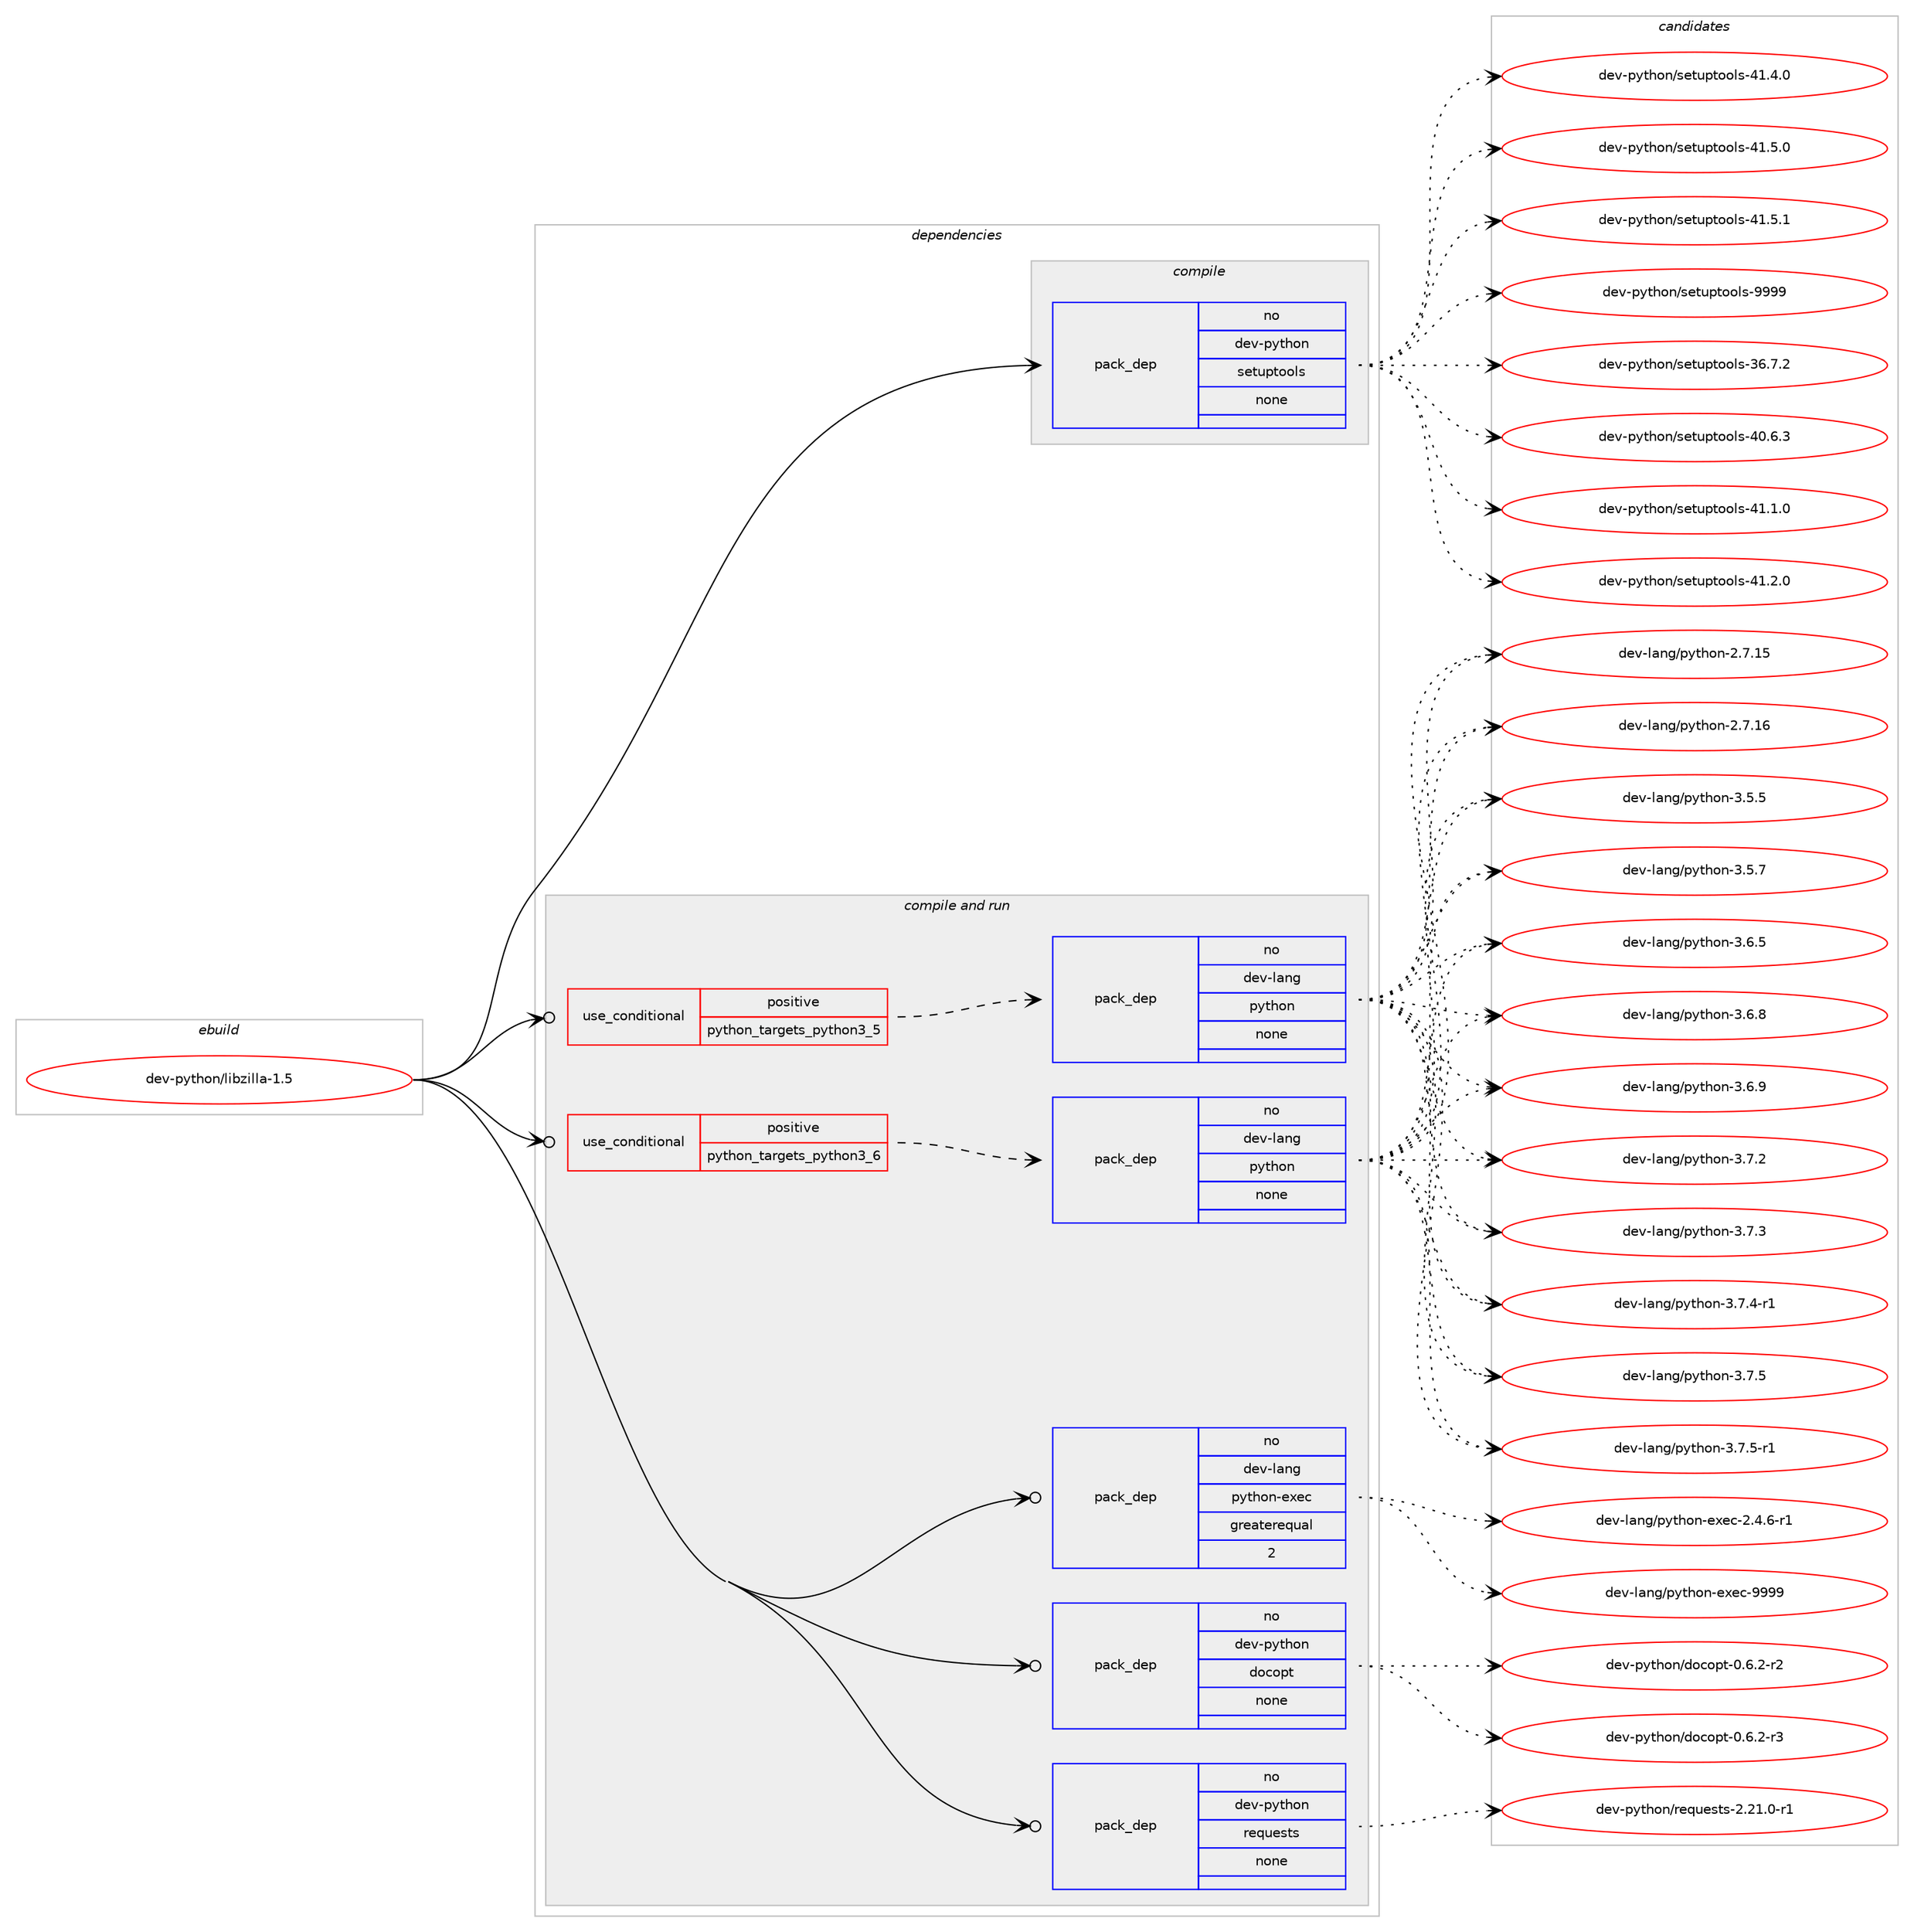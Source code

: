 digraph prolog {

# *************
# Graph options
# *************

newrank=true;
concentrate=true;
compound=true;
graph [rankdir=LR,fontname=Helvetica,fontsize=10,ranksep=1.5];#, ranksep=2.5, nodesep=0.2];
edge  [arrowhead=vee];
node  [fontname=Helvetica,fontsize=10];

# **********
# The ebuild
# **********

subgraph cluster_leftcol {
color=gray;
rank=same;
label=<<i>ebuild</i>>;
id [label="dev-python/libzilla-1.5", color=red, width=4, href="../dev-python/libzilla-1.5.svg"];
}

# ****************
# The dependencies
# ****************

subgraph cluster_midcol {
color=gray;
label=<<i>dependencies</i>>;
subgraph cluster_compile {
fillcolor="#eeeeee";
style=filled;
label=<<i>compile</i>>;
subgraph pack459253 {
dependency613047 [label=<<TABLE BORDER="0" CELLBORDER="1" CELLSPACING="0" CELLPADDING="4" WIDTH="220"><TR><TD ROWSPAN="6" CELLPADDING="30">pack_dep</TD></TR><TR><TD WIDTH="110">no</TD></TR><TR><TD>dev-python</TD></TR><TR><TD>setuptools</TD></TR><TR><TD>none</TD></TR><TR><TD></TD></TR></TABLE>>, shape=none, color=blue];
}
id:e -> dependency613047:w [weight=20,style="solid",arrowhead="vee"];
}
subgraph cluster_compileandrun {
fillcolor="#eeeeee";
style=filled;
label=<<i>compile and run</i>>;
subgraph cond141990 {
dependency613048 [label=<<TABLE BORDER="0" CELLBORDER="1" CELLSPACING="0" CELLPADDING="4"><TR><TD ROWSPAN="3" CELLPADDING="10">use_conditional</TD></TR><TR><TD>positive</TD></TR><TR><TD>python_targets_python3_5</TD></TR></TABLE>>, shape=none, color=red];
subgraph pack459254 {
dependency613049 [label=<<TABLE BORDER="0" CELLBORDER="1" CELLSPACING="0" CELLPADDING="4" WIDTH="220"><TR><TD ROWSPAN="6" CELLPADDING="30">pack_dep</TD></TR><TR><TD WIDTH="110">no</TD></TR><TR><TD>dev-lang</TD></TR><TR><TD>python</TD></TR><TR><TD>none</TD></TR><TR><TD></TD></TR></TABLE>>, shape=none, color=blue];
}
dependency613048:e -> dependency613049:w [weight=20,style="dashed",arrowhead="vee"];
}
id:e -> dependency613048:w [weight=20,style="solid",arrowhead="odotvee"];
subgraph cond141991 {
dependency613050 [label=<<TABLE BORDER="0" CELLBORDER="1" CELLSPACING="0" CELLPADDING="4"><TR><TD ROWSPAN="3" CELLPADDING="10">use_conditional</TD></TR><TR><TD>positive</TD></TR><TR><TD>python_targets_python3_6</TD></TR></TABLE>>, shape=none, color=red];
subgraph pack459255 {
dependency613051 [label=<<TABLE BORDER="0" CELLBORDER="1" CELLSPACING="0" CELLPADDING="4" WIDTH="220"><TR><TD ROWSPAN="6" CELLPADDING="30">pack_dep</TD></TR><TR><TD WIDTH="110">no</TD></TR><TR><TD>dev-lang</TD></TR><TR><TD>python</TD></TR><TR><TD>none</TD></TR><TR><TD></TD></TR></TABLE>>, shape=none, color=blue];
}
dependency613050:e -> dependency613051:w [weight=20,style="dashed",arrowhead="vee"];
}
id:e -> dependency613050:w [weight=20,style="solid",arrowhead="odotvee"];
subgraph pack459256 {
dependency613052 [label=<<TABLE BORDER="0" CELLBORDER="1" CELLSPACING="0" CELLPADDING="4" WIDTH="220"><TR><TD ROWSPAN="6" CELLPADDING="30">pack_dep</TD></TR><TR><TD WIDTH="110">no</TD></TR><TR><TD>dev-lang</TD></TR><TR><TD>python-exec</TD></TR><TR><TD>greaterequal</TD></TR><TR><TD>2</TD></TR></TABLE>>, shape=none, color=blue];
}
id:e -> dependency613052:w [weight=20,style="solid",arrowhead="odotvee"];
subgraph pack459257 {
dependency613053 [label=<<TABLE BORDER="0" CELLBORDER="1" CELLSPACING="0" CELLPADDING="4" WIDTH="220"><TR><TD ROWSPAN="6" CELLPADDING="30">pack_dep</TD></TR><TR><TD WIDTH="110">no</TD></TR><TR><TD>dev-python</TD></TR><TR><TD>docopt</TD></TR><TR><TD>none</TD></TR><TR><TD></TD></TR></TABLE>>, shape=none, color=blue];
}
id:e -> dependency613053:w [weight=20,style="solid",arrowhead="odotvee"];
subgraph pack459258 {
dependency613054 [label=<<TABLE BORDER="0" CELLBORDER="1" CELLSPACING="0" CELLPADDING="4" WIDTH="220"><TR><TD ROWSPAN="6" CELLPADDING="30">pack_dep</TD></TR><TR><TD WIDTH="110">no</TD></TR><TR><TD>dev-python</TD></TR><TR><TD>requests</TD></TR><TR><TD>none</TD></TR><TR><TD></TD></TR></TABLE>>, shape=none, color=blue];
}
id:e -> dependency613054:w [weight=20,style="solid",arrowhead="odotvee"];
}
subgraph cluster_run {
fillcolor="#eeeeee";
style=filled;
label=<<i>run</i>>;
}
}

# **************
# The candidates
# **************

subgraph cluster_choices {
rank=same;
color=gray;
label=<<i>candidates</i>>;

subgraph choice459253 {
color=black;
nodesep=1;
choice100101118451121211161041111104711510111611711211611111110811545515446554650 [label="dev-python/setuptools-36.7.2", color=red, width=4,href="../dev-python/setuptools-36.7.2.svg"];
choice100101118451121211161041111104711510111611711211611111110811545524846544651 [label="dev-python/setuptools-40.6.3", color=red, width=4,href="../dev-python/setuptools-40.6.3.svg"];
choice100101118451121211161041111104711510111611711211611111110811545524946494648 [label="dev-python/setuptools-41.1.0", color=red, width=4,href="../dev-python/setuptools-41.1.0.svg"];
choice100101118451121211161041111104711510111611711211611111110811545524946504648 [label="dev-python/setuptools-41.2.0", color=red, width=4,href="../dev-python/setuptools-41.2.0.svg"];
choice100101118451121211161041111104711510111611711211611111110811545524946524648 [label="dev-python/setuptools-41.4.0", color=red, width=4,href="../dev-python/setuptools-41.4.0.svg"];
choice100101118451121211161041111104711510111611711211611111110811545524946534648 [label="dev-python/setuptools-41.5.0", color=red, width=4,href="../dev-python/setuptools-41.5.0.svg"];
choice100101118451121211161041111104711510111611711211611111110811545524946534649 [label="dev-python/setuptools-41.5.1", color=red, width=4,href="../dev-python/setuptools-41.5.1.svg"];
choice10010111845112121116104111110471151011161171121161111111081154557575757 [label="dev-python/setuptools-9999", color=red, width=4,href="../dev-python/setuptools-9999.svg"];
dependency613047:e -> choice100101118451121211161041111104711510111611711211611111110811545515446554650:w [style=dotted,weight="100"];
dependency613047:e -> choice100101118451121211161041111104711510111611711211611111110811545524846544651:w [style=dotted,weight="100"];
dependency613047:e -> choice100101118451121211161041111104711510111611711211611111110811545524946494648:w [style=dotted,weight="100"];
dependency613047:e -> choice100101118451121211161041111104711510111611711211611111110811545524946504648:w [style=dotted,weight="100"];
dependency613047:e -> choice100101118451121211161041111104711510111611711211611111110811545524946524648:w [style=dotted,weight="100"];
dependency613047:e -> choice100101118451121211161041111104711510111611711211611111110811545524946534648:w [style=dotted,weight="100"];
dependency613047:e -> choice100101118451121211161041111104711510111611711211611111110811545524946534649:w [style=dotted,weight="100"];
dependency613047:e -> choice10010111845112121116104111110471151011161171121161111111081154557575757:w [style=dotted,weight="100"];
}
subgraph choice459254 {
color=black;
nodesep=1;
choice10010111845108971101034711212111610411111045504655464953 [label="dev-lang/python-2.7.15", color=red, width=4,href="../dev-lang/python-2.7.15.svg"];
choice10010111845108971101034711212111610411111045504655464954 [label="dev-lang/python-2.7.16", color=red, width=4,href="../dev-lang/python-2.7.16.svg"];
choice100101118451089711010347112121116104111110455146534653 [label="dev-lang/python-3.5.5", color=red, width=4,href="../dev-lang/python-3.5.5.svg"];
choice100101118451089711010347112121116104111110455146534655 [label="dev-lang/python-3.5.7", color=red, width=4,href="../dev-lang/python-3.5.7.svg"];
choice100101118451089711010347112121116104111110455146544653 [label="dev-lang/python-3.6.5", color=red, width=4,href="../dev-lang/python-3.6.5.svg"];
choice100101118451089711010347112121116104111110455146544656 [label="dev-lang/python-3.6.8", color=red, width=4,href="../dev-lang/python-3.6.8.svg"];
choice100101118451089711010347112121116104111110455146544657 [label="dev-lang/python-3.6.9", color=red, width=4,href="../dev-lang/python-3.6.9.svg"];
choice100101118451089711010347112121116104111110455146554650 [label="dev-lang/python-3.7.2", color=red, width=4,href="../dev-lang/python-3.7.2.svg"];
choice100101118451089711010347112121116104111110455146554651 [label="dev-lang/python-3.7.3", color=red, width=4,href="../dev-lang/python-3.7.3.svg"];
choice1001011184510897110103471121211161041111104551465546524511449 [label="dev-lang/python-3.7.4-r1", color=red, width=4,href="../dev-lang/python-3.7.4-r1.svg"];
choice100101118451089711010347112121116104111110455146554653 [label="dev-lang/python-3.7.5", color=red, width=4,href="../dev-lang/python-3.7.5.svg"];
choice1001011184510897110103471121211161041111104551465546534511449 [label="dev-lang/python-3.7.5-r1", color=red, width=4,href="../dev-lang/python-3.7.5-r1.svg"];
dependency613049:e -> choice10010111845108971101034711212111610411111045504655464953:w [style=dotted,weight="100"];
dependency613049:e -> choice10010111845108971101034711212111610411111045504655464954:w [style=dotted,weight="100"];
dependency613049:e -> choice100101118451089711010347112121116104111110455146534653:w [style=dotted,weight="100"];
dependency613049:e -> choice100101118451089711010347112121116104111110455146534655:w [style=dotted,weight="100"];
dependency613049:e -> choice100101118451089711010347112121116104111110455146544653:w [style=dotted,weight="100"];
dependency613049:e -> choice100101118451089711010347112121116104111110455146544656:w [style=dotted,weight="100"];
dependency613049:e -> choice100101118451089711010347112121116104111110455146544657:w [style=dotted,weight="100"];
dependency613049:e -> choice100101118451089711010347112121116104111110455146554650:w [style=dotted,weight="100"];
dependency613049:e -> choice100101118451089711010347112121116104111110455146554651:w [style=dotted,weight="100"];
dependency613049:e -> choice1001011184510897110103471121211161041111104551465546524511449:w [style=dotted,weight="100"];
dependency613049:e -> choice100101118451089711010347112121116104111110455146554653:w [style=dotted,weight="100"];
dependency613049:e -> choice1001011184510897110103471121211161041111104551465546534511449:w [style=dotted,weight="100"];
}
subgraph choice459255 {
color=black;
nodesep=1;
choice10010111845108971101034711212111610411111045504655464953 [label="dev-lang/python-2.7.15", color=red, width=4,href="../dev-lang/python-2.7.15.svg"];
choice10010111845108971101034711212111610411111045504655464954 [label="dev-lang/python-2.7.16", color=red, width=4,href="../dev-lang/python-2.7.16.svg"];
choice100101118451089711010347112121116104111110455146534653 [label="dev-lang/python-3.5.5", color=red, width=4,href="../dev-lang/python-3.5.5.svg"];
choice100101118451089711010347112121116104111110455146534655 [label="dev-lang/python-3.5.7", color=red, width=4,href="../dev-lang/python-3.5.7.svg"];
choice100101118451089711010347112121116104111110455146544653 [label="dev-lang/python-3.6.5", color=red, width=4,href="../dev-lang/python-3.6.5.svg"];
choice100101118451089711010347112121116104111110455146544656 [label="dev-lang/python-3.6.8", color=red, width=4,href="../dev-lang/python-3.6.8.svg"];
choice100101118451089711010347112121116104111110455146544657 [label="dev-lang/python-3.6.9", color=red, width=4,href="../dev-lang/python-3.6.9.svg"];
choice100101118451089711010347112121116104111110455146554650 [label="dev-lang/python-3.7.2", color=red, width=4,href="../dev-lang/python-3.7.2.svg"];
choice100101118451089711010347112121116104111110455146554651 [label="dev-lang/python-3.7.3", color=red, width=4,href="../dev-lang/python-3.7.3.svg"];
choice1001011184510897110103471121211161041111104551465546524511449 [label="dev-lang/python-3.7.4-r1", color=red, width=4,href="../dev-lang/python-3.7.4-r1.svg"];
choice100101118451089711010347112121116104111110455146554653 [label="dev-lang/python-3.7.5", color=red, width=4,href="../dev-lang/python-3.7.5.svg"];
choice1001011184510897110103471121211161041111104551465546534511449 [label="dev-lang/python-3.7.5-r1", color=red, width=4,href="../dev-lang/python-3.7.5-r1.svg"];
dependency613051:e -> choice10010111845108971101034711212111610411111045504655464953:w [style=dotted,weight="100"];
dependency613051:e -> choice10010111845108971101034711212111610411111045504655464954:w [style=dotted,weight="100"];
dependency613051:e -> choice100101118451089711010347112121116104111110455146534653:w [style=dotted,weight="100"];
dependency613051:e -> choice100101118451089711010347112121116104111110455146534655:w [style=dotted,weight="100"];
dependency613051:e -> choice100101118451089711010347112121116104111110455146544653:w [style=dotted,weight="100"];
dependency613051:e -> choice100101118451089711010347112121116104111110455146544656:w [style=dotted,weight="100"];
dependency613051:e -> choice100101118451089711010347112121116104111110455146544657:w [style=dotted,weight="100"];
dependency613051:e -> choice100101118451089711010347112121116104111110455146554650:w [style=dotted,weight="100"];
dependency613051:e -> choice100101118451089711010347112121116104111110455146554651:w [style=dotted,weight="100"];
dependency613051:e -> choice1001011184510897110103471121211161041111104551465546524511449:w [style=dotted,weight="100"];
dependency613051:e -> choice100101118451089711010347112121116104111110455146554653:w [style=dotted,weight="100"];
dependency613051:e -> choice1001011184510897110103471121211161041111104551465546534511449:w [style=dotted,weight="100"];
}
subgraph choice459256 {
color=black;
nodesep=1;
choice10010111845108971101034711212111610411111045101120101994550465246544511449 [label="dev-lang/python-exec-2.4.6-r1", color=red, width=4,href="../dev-lang/python-exec-2.4.6-r1.svg"];
choice10010111845108971101034711212111610411111045101120101994557575757 [label="dev-lang/python-exec-9999", color=red, width=4,href="../dev-lang/python-exec-9999.svg"];
dependency613052:e -> choice10010111845108971101034711212111610411111045101120101994550465246544511449:w [style=dotted,weight="100"];
dependency613052:e -> choice10010111845108971101034711212111610411111045101120101994557575757:w [style=dotted,weight="100"];
}
subgraph choice459257 {
color=black;
nodesep=1;
choice1001011184511212111610411111047100111991111121164548465446504511450 [label="dev-python/docopt-0.6.2-r2", color=red, width=4,href="../dev-python/docopt-0.6.2-r2.svg"];
choice1001011184511212111610411111047100111991111121164548465446504511451 [label="dev-python/docopt-0.6.2-r3", color=red, width=4,href="../dev-python/docopt-0.6.2-r3.svg"];
dependency613053:e -> choice1001011184511212111610411111047100111991111121164548465446504511450:w [style=dotted,weight="100"];
dependency613053:e -> choice1001011184511212111610411111047100111991111121164548465446504511451:w [style=dotted,weight="100"];
}
subgraph choice459258 {
color=black;
nodesep=1;
choice1001011184511212111610411111047114101113117101115116115455046504946484511449 [label="dev-python/requests-2.21.0-r1", color=red, width=4,href="../dev-python/requests-2.21.0-r1.svg"];
dependency613054:e -> choice1001011184511212111610411111047114101113117101115116115455046504946484511449:w [style=dotted,weight="100"];
}
}

}
